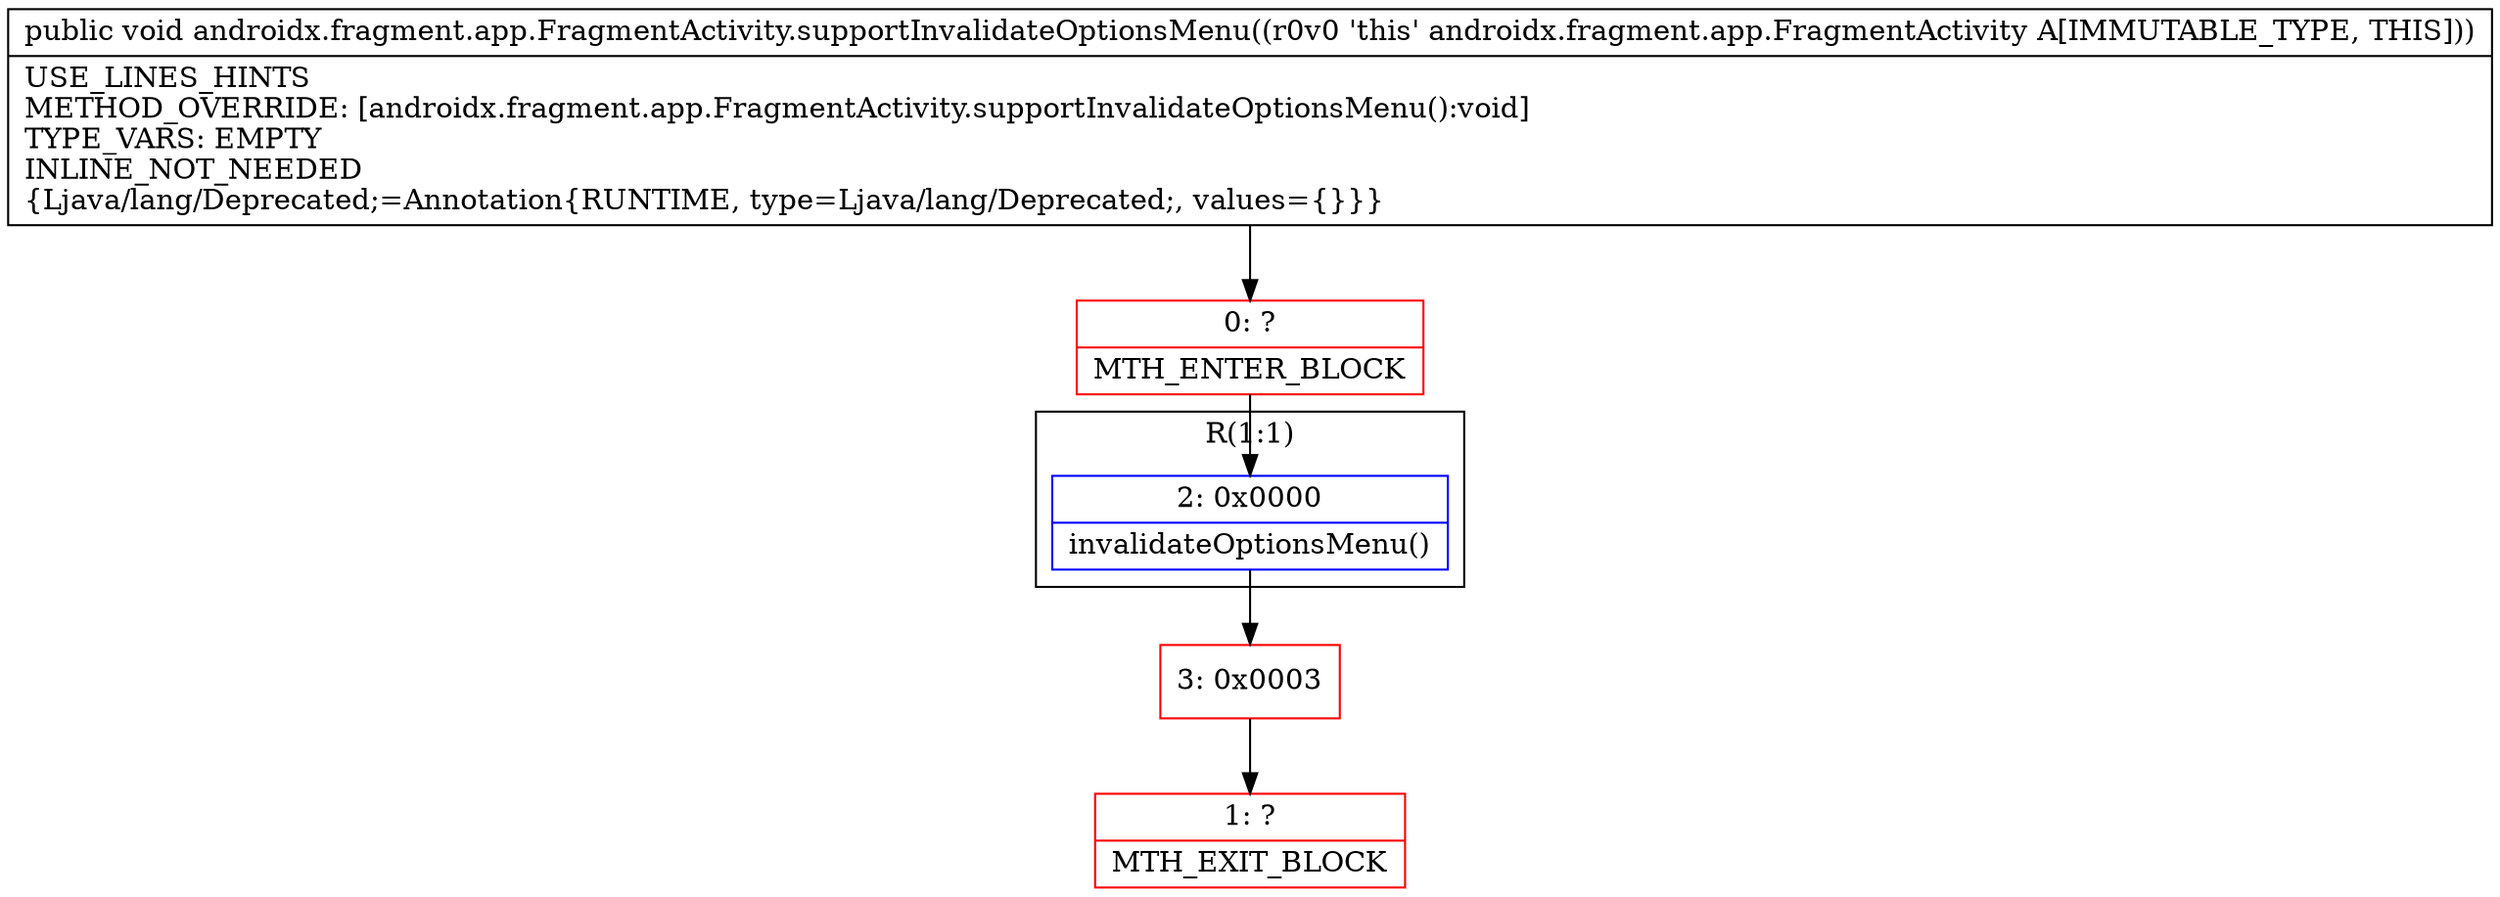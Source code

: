 digraph "CFG forandroidx.fragment.app.FragmentActivity.supportInvalidateOptionsMenu()V" {
subgraph cluster_Region_2138904650 {
label = "R(1:1)";
node [shape=record,color=blue];
Node_2 [shape=record,label="{2\:\ 0x0000|invalidateOptionsMenu()\l}"];
}
Node_0 [shape=record,color=red,label="{0\:\ ?|MTH_ENTER_BLOCK\l}"];
Node_3 [shape=record,color=red,label="{3\:\ 0x0003}"];
Node_1 [shape=record,color=red,label="{1\:\ ?|MTH_EXIT_BLOCK\l}"];
MethodNode[shape=record,label="{public void androidx.fragment.app.FragmentActivity.supportInvalidateOptionsMenu((r0v0 'this' androidx.fragment.app.FragmentActivity A[IMMUTABLE_TYPE, THIS]))  | USE_LINES_HINTS\lMETHOD_OVERRIDE: [androidx.fragment.app.FragmentActivity.supportInvalidateOptionsMenu():void]\lTYPE_VARS: EMPTY\lINLINE_NOT_NEEDED\l\{Ljava\/lang\/Deprecated;=Annotation\{RUNTIME, type=Ljava\/lang\/Deprecated;, values=\{\}\}\}\l}"];
MethodNode -> Node_0;Node_2 -> Node_3;
Node_0 -> Node_2;
Node_3 -> Node_1;
}

